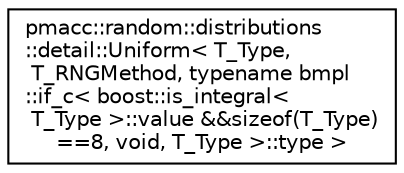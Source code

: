 digraph "Graphical Class Hierarchy"
{
 // LATEX_PDF_SIZE
  edge [fontname="Helvetica",fontsize="10",labelfontname="Helvetica",labelfontsize="10"];
  node [fontname="Helvetica",fontsize="10",shape=record];
  rankdir="LR";
  Node0 [label="pmacc::random::distributions\l::detail::Uniform\< T_Type,\l T_RNGMethod, typename bmpl\l::if_c\< boost::is_integral\<\l T_Type \>::value &&sizeof(T_Type)\l==8, void, T_Type \>::type \>",height=0.2,width=0.4,color="black", fillcolor="white", style="filled",URL="$classpmacc_1_1random_1_1distributions_1_1detail_1_1_uniform_3_01_t___type_00_01_t___r_n_g_method57978c427758fa53877a878e9591279d.html",tooltip="Returns a random, uniformly distributed (up to) 64 bit integral value."];
}
